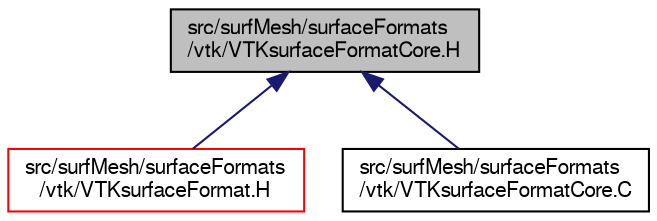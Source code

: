 digraph "src/surfMesh/surfaceFormats/vtk/VTKsurfaceFormatCore.H"
{
  bgcolor="transparent";
  edge [fontname="FreeSans",fontsize="10",labelfontname="FreeSans",labelfontsize="10"];
  node [fontname="FreeSans",fontsize="10",shape=record];
  Node1 [label="src/surfMesh/surfaceFormats\l/vtk/VTKsurfaceFormatCore.H",height=0.2,width=0.4,color="black", fillcolor="grey75", style="filled" fontcolor="black"];
  Node1 -> Node2 [dir="back",color="midnightblue",fontsize="10",style="solid",fontname="FreeSans"];
  Node2 [label="src/surfMesh/surfaceFormats\l/vtk/VTKsurfaceFormat.H",height=0.2,width=0.4,color="red",URL="$a09397.html"];
  Node1 -> Node3 [dir="back",color="midnightblue",fontsize="10",style="solid",fontname="FreeSans"];
  Node3 [label="src/surfMesh/surfaceFormats\l/vtk/VTKsurfaceFormatCore.C",height=0.2,width=0.4,color="black",URL="$a09398.html"];
}
